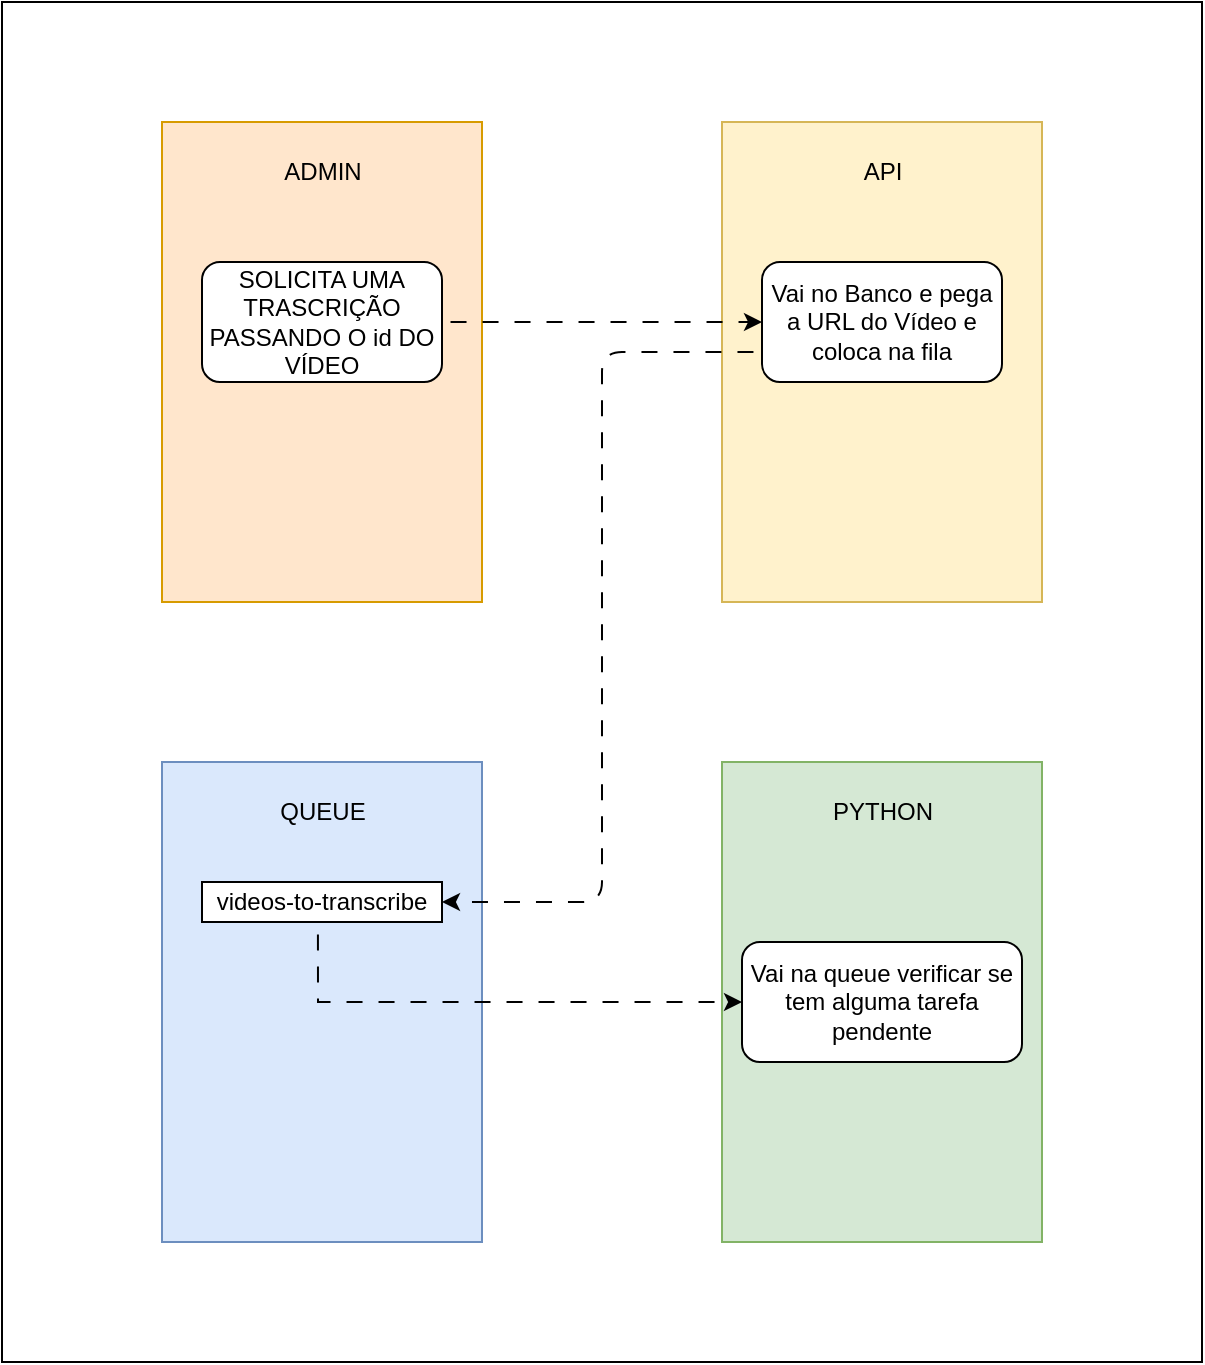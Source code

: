 <mxfile version="24.5.3" type="device">
  <diagram id="C5RBs43oDa-KdzZeNtuy" name="Page-1">
    <mxGraphModel dx="1183" dy="685" grid="1" gridSize="10" guides="1" tooltips="1" connect="1" arrows="1" fold="1" page="1" pageScale="1" pageWidth="1169" pageHeight="827" math="0" shadow="0">
      <root>
        <mxCell id="WIyWlLk6GJQsqaUBKTNV-0" />
        <mxCell id="WIyWlLk6GJQsqaUBKTNV-1" parent="WIyWlLk6GJQsqaUBKTNV-0" />
        <mxCell id="oD_gXktLYb_0sIHfAOCf-16" value="" style="rounded=0;whiteSpace=wrap;html=1;" vertex="1" parent="WIyWlLk6GJQsqaUBKTNV-1">
          <mxGeometry width="600" height="680" as="geometry" />
        </mxCell>
        <mxCell id="oD_gXktLYb_0sIHfAOCf-0" value="" style="rounded=0;whiteSpace=wrap;html=1;fillColor=#ffe6cc;strokeColor=#d79b00;" vertex="1" parent="WIyWlLk6GJQsqaUBKTNV-1">
          <mxGeometry x="80" y="60" width="160" height="240" as="geometry" />
        </mxCell>
        <mxCell id="oD_gXktLYb_0sIHfAOCf-1" value="" style="rounded=0;whiteSpace=wrap;html=1;fillColor=#fff2cc;strokeColor=#d6b656;" vertex="1" parent="WIyWlLk6GJQsqaUBKTNV-1">
          <mxGeometry x="360" y="60" width="160" height="240" as="geometry" />
        </mxCell>
        <mxCell id="oD_gXktLYb_0sIHfAOCf-2" value="" style="rounded=0;whiteSpace=wrap;html=1;fillColor=#d5e8d4;strokeColor=#82b366;" vertex="1" parent="WIyWlLk6GJQsqaUBKTNV-1">
          <mxGeometry x="360" y="380" width="160" height="240" as="geometry" />
        </mxCell>
        <mxCell id="oD_gXktLYb_0sIHfAOCf-3" value="" style="rounded=0;whiteSpace=wrap;html=1;fillColor=#dae8fc;strokeColor=#6c8ebf;" vertex="1" parent="WIyWlLk6GJQsqaUBKTNV-1">
          <mxGeometry x="80" y="380" width="160" height="240" as="geometry" />
        </mxCell>
        <mxCell id="oD_gXktLYb_0sIHfAOCf-4" value="ADMIN" style="text;html=1;align=center;verticalAlign=middle;resizable=0;points=[];autosize=1;strokeColor=none;fillColor=none;" vertex="1" parent="WIyWlLk6GJQsqaUBKTNV-1">
          <mxGeometry x="130" y="70" width="60" height="30" as="geometry" />
        </mxCell>
        <mxCell id="oD_gXktLYb_0sIHfAOCf-5" value="API" style="text;html=1;align=center;verticalAlign=middle;resizable=0;points=[];autosize=1;strokeColor=none;fillColor=none;" vertex="1" parent="WIyWlLk6GJQsqaUBKTNV-1">
          <mxGeometry x="420" y="70" width="40" height="30" as="geometry" />
        </mxCell>
        <mxCell id="oD_gXktLYb_0sIHfAOCf-6" value="QUEUE" style="text;html=1;align=center;verticalAlign=middle;resizable=0;points=[];autosize=1;strokeColor=none;fillColor=none;" vertex="1" parent="WIyWlLk6GJQsqaUBKTNV-1">
          <mxGeometry x="125" y="390" width="70" height="30" as="geometry" />
        </mxCell>
        <mxCell id="oD_gXktLYb_0sIHfAOCf-7" value="PYTHON" style="text;html=1;align=center;verticalAlign=middle;resizable=0;points=[];autosize=1;strokeColor=none;fillColor=none;" vertex="1" parent="WIyWlLk6GJQsqaUBKTNV-1">
          <mxGeometry x="405" y="390" width="70" height="30" as="geometry" />
        </mxCell>
        <mxCell id="oD_gXktLYb_0sIHfAOCf-11" style="edgeStyle=orthogonalEdgeStyle;rounded=1;orthogonalLoop=1;jettySize=auto;html=1;flowAnimation=1;curved=0;" edge="1" parent="WIyWlLk6GJQsqaUBKTNV-1" source="oD_gXktLYb_0sIHfAOCf-8" target="oD_gXktLYb_0sIHfAOCf-10">
          <mxGeometry relative="1" as="geometry" />
        </mxCell>
        <mxCell id="oD_gXktLYb_0sIHfAOCf-8" value="SOLICITA UMA TRASCRIÇÃO PASSANDO O id DO VÍDEO" style="rounded=1;whiteSpace=wrap;html=1;" vertex="1" parent="WIyWlLk6GJQsqaUBKTNV-1">
          <mxGeometry x="100" y="130" width="120" height="60" as="geometry" />
        </mxCell>
        <mxCell id="oD_gXktLYb_0sIHfAOCf-10" value="Vai no Banco e pega a URL do Vídeo e coloca na fila" style="rounded=1;whiteSpace=wrap;html=1;" vertex="1" parent="WIyWlLk6GJQsqaUBKTNV-1">
          <mxGeometry x="380" y="130" width="120" height="60" as="geometry" />
        </mxCell>
        <mxCell id="oD_gXktLYb_0sIHfAOCf-12" style="edgeStyle=orthogonalEdgeStyle;rounded=1;orthogonalLoop=1;jettySize=auto;html=1;exitX=0;exitY=0.75;exitDx=0;exitDy=0;entryX=1;entryY=0.5;entryDx=0;entryDy=0;flowAnimation=1;curved=0;" edge="1" parent="WIyWlLk6GJQsqaUBKTNV-1" source="oD_gXktLYb_0sIHfAOCf-10" target="oD_gXktLYb_0sIHfAOCf-18">
          <mxGeometry relative="1" as="geometry">
            <mxPoint x="300" y="390" as="targetPoint" />
          </mxGeometry>
        </mxCell>
        <mxCell id="oD_gXktLYb_0sIHfAOCf-14" value="Vai na queue verificar se tem alguma tarefa pendente" style="rounded=1;whiteSpace=wrap;html=1;" vertex="1" parent="WIyWlLk6GJQsqaUBKTNV-1">
          <mxGeometry x="370" y="470" width="140" height="60" as="geometry" />
        </mxCell>
        <mxCell id="oD_gXktLYb_0sIHfAOCf-18" value="videos-to-transcribe" style="rounded=0;whiteSpace=wrap;html=1;" vertex="1" parent="WIyWlLk6GJQsqaUBKTNV-1">
          <mxGeometry x="100" y="440" width="120" height="20" as="geometry" />
        </mxCell>
        <mxCell id="oD_gXktLYb_0sIHfAOCf-15" style="edgeStyle=orthogonalEdgeStyle;rounded=0;orthogonalLoop=1;jettySize=auto;html=1;flowAnimation=1;exitX=0.483;exitY=1.1;exitDx=0;exitDy=0;entryX=0;entryY=0.5;entryDx=0;entryDy=0;exitPerimeter=0;" edge="1" parent="WIyWlLk6GJQsqaUBKTNV-1" source="oD_gXktLYb_0sIHfAOCf-18" target="oD_gXktLYb_0sIHfAOCf-14">
          <mxGeometry relative="1" as="geometry">
            <Array as="points">
              <mxPoint x="158" y="500" />
            </Array>
          </mxGeometry>
        </mxCell>
      </root>
    </mxGraphModel>
  </diagram>
</mxfile>
